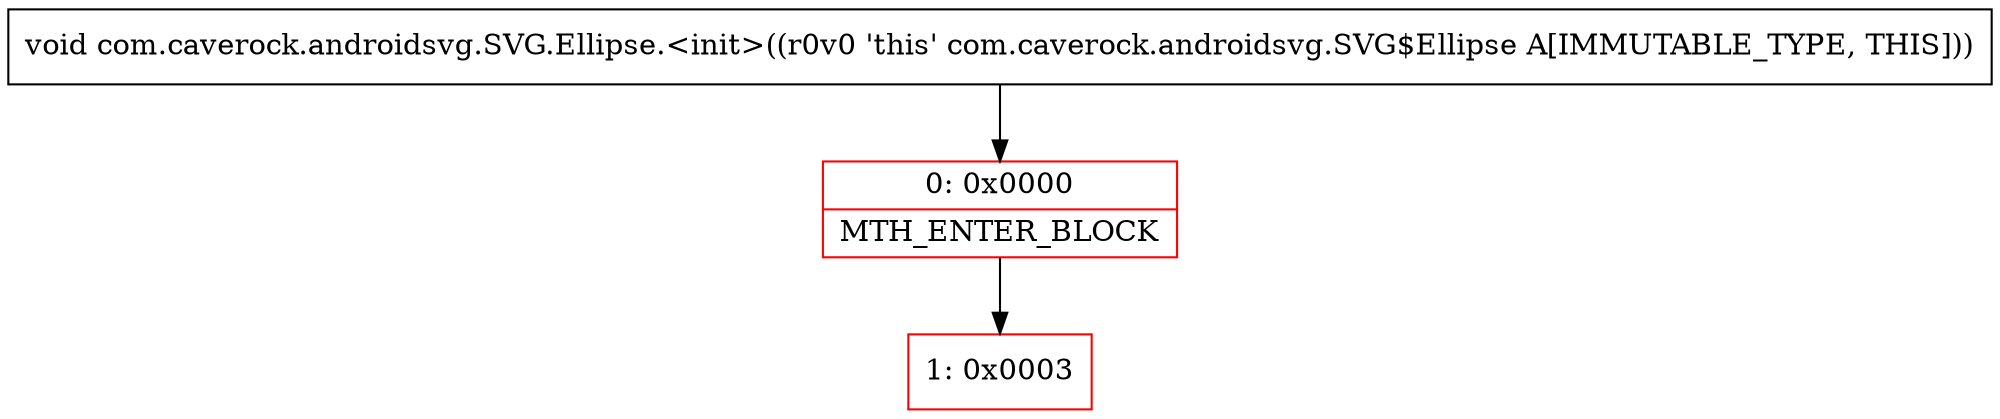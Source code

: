 digraph "CFG forcom.caverock.androidsvg.SVG.Ellipse.\<init\>()V" {
subgraph cluster_Region_420403079 {
label = "R(0)";
node [shape=record,color=blue];
}
Node_0 [shape=record,color=red,label="{0\:\ 0x0000|MTH_ENTER_BLOCK\l}"];
Node_1 [shape=record,color=red,label="{1\:\ 0x0003}"];
MethodNode[shape=record,label="{void com.caverock.androidsvg.SVG.Ellipse.\<init\>((r0v0 'this' com.caverock.androidsvg.SVG$Ellipse A[IMMUTABLE_TYPE, THIS])) }"];
MethodNode -> Node_0;
Node_0 -> Node_1;
}

